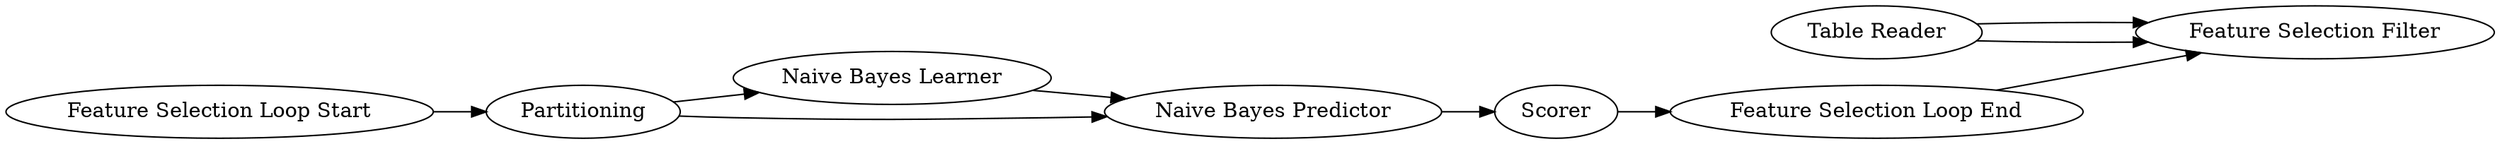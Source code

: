 digraph {
	1 [label="Table Reader"]
	2 [label="Feature Selection Loop End"]
	3 [label="Feature Selection Filter"]
	6 [label=Partitioning]
	7 [label=Scorer]
	8 [label="Feature Selection Loop Start"]
	9 [label="Naive Bayes Learner"]
	10 [label="Naive Bayes Predictor"]
	2 -> 3
	6 -> 10
	6 -> 9
	7 -> 2
	8 -> 6
	9 -> 10
	10 -> 7
	1 -> 3
	1 -> 3
	rankdir=LR
}

